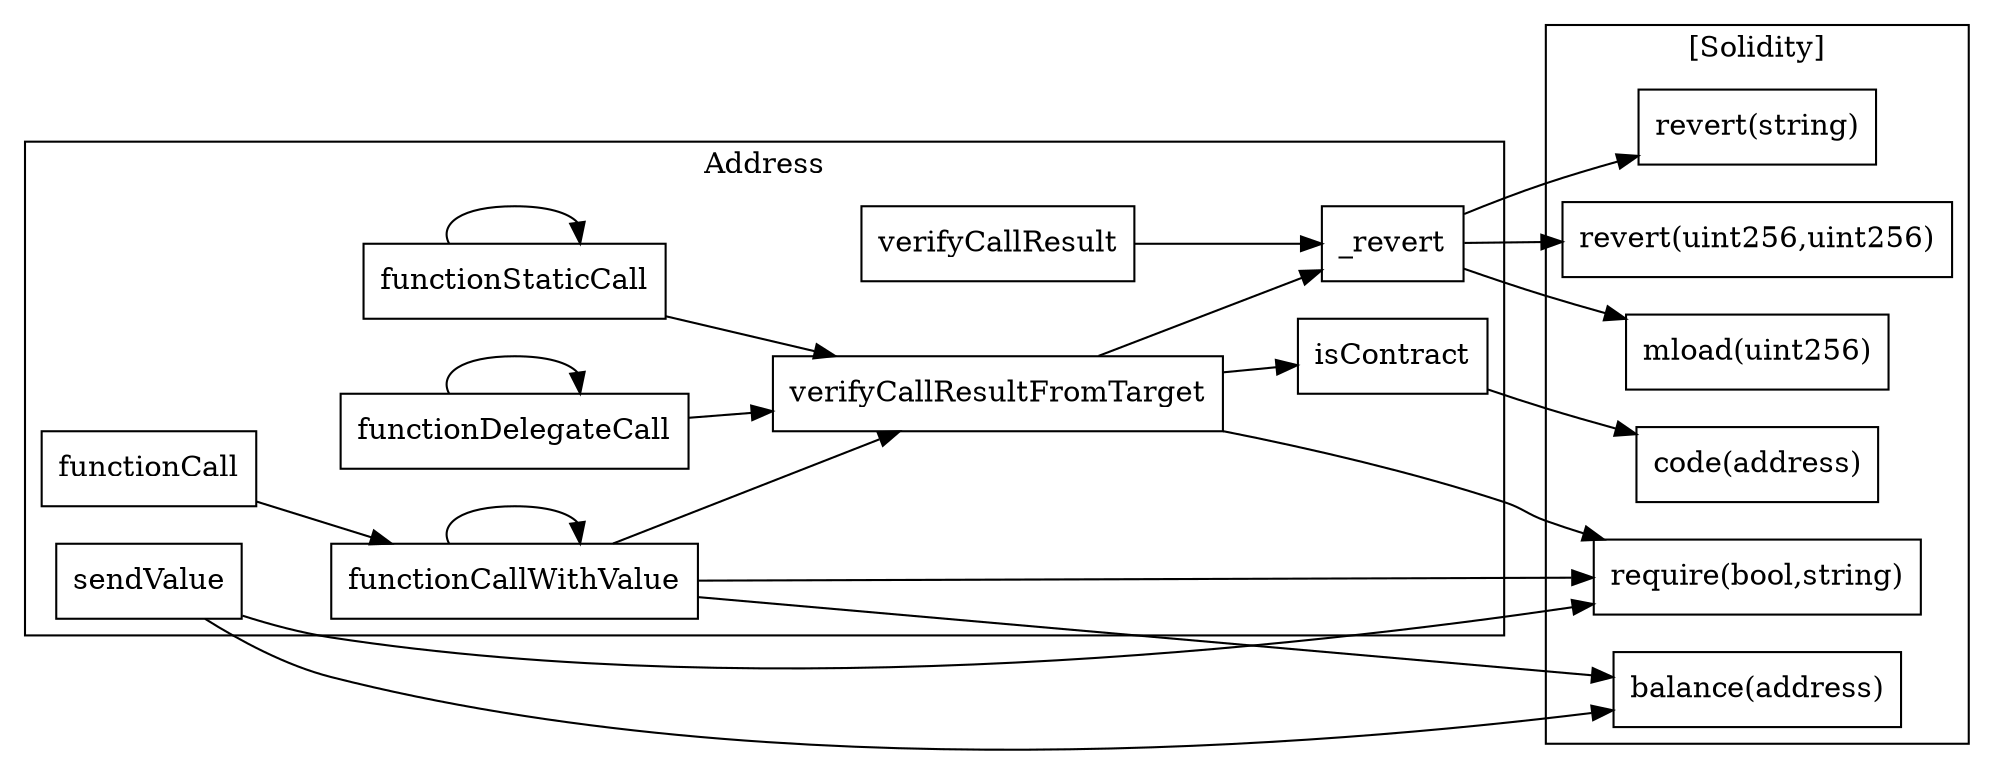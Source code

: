 strict digraph {
rankdir="LR"
node [shape=box]
subgraph cluster_329_Address {
label = "Address"
"329_verifyCallResult" [label="verifyCallResult"]
"329_verifyCallResultFromTarget" [label="verifyCallResultFromTarget"]
"329_sendValue" [label="sendValue"]
"329_functionCallWithValue" [label="functionCallWithValue"]
"329_functionCall" [label="functionCall"]
"329_isContract" [label="isContract"]
"329_functionDelegateCall" [label="functionDelegateCall"]
"329__revert" [label="_revert"]
"329_functionStaticCall" [label="functionStaticCall"]
"329_functionCallWithValue" -> "329_verifyCallResultFromTarget"
"329_functionStaticCall" -> "329_verifyCallResultFromTarget"
"329_functionCallWithValue" -> "329_functionCallWithValue"
"329_functionDelegateCall" -> "329_verifyCallResultFromTarget"
"329_functionStaticCall" -> "329_functionStaticCall"
"329_verifyCallResultFromTarget" -> "329_isContract"
"329_verifyCallResultFromTarget" -> "329__revert"
"329_verifyCallResult" -> "329__revert"
"329_functionCall" -> "329_functionCallWithValue"
"329_functionDelegateCall" -> "329_functionDelegateCall"
}subgraph cluster_solidity {
label = "[Solidity]"
"revert(string)" 
"balance(address)" 
"require(bool,string)" 
"revert(uint256,uint256)" 
"mload(uint256)" 
"code(address)" 
"329_functionCallWithValue" -> "balance(address)"
"329_sendValue" -> "balance(address)"
"329_functionCallWithValue" -> "require(bool,string)"
"329__revert" -> "mload(uint256)"
"329_verifyCallResultFromTarget" -> "require(bool,string)"
"329_isContract" -> "code(address)"
"329__revert" -> "revert(uint256,uint256)"
"329_sendValue" -> "require(bool,string)"
"329__revert" -> "revert(string)"
}
}